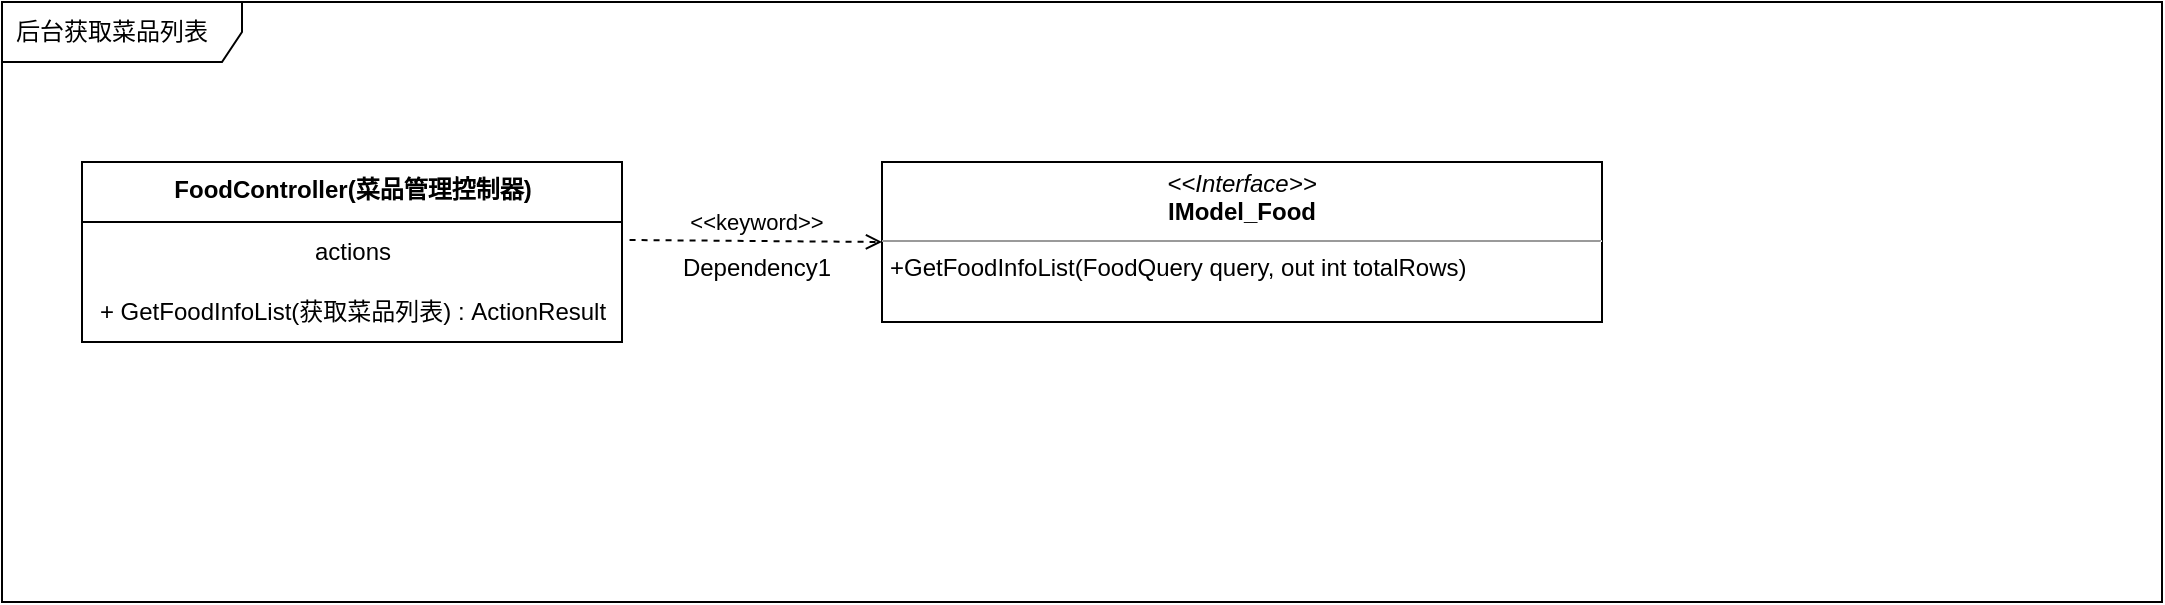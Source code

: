 <mxfile version="15.5.5" type="github">
  <diagram id="VO5rTnhWLl3xIuCZ5PXz" name="Page-1">
    <mxGraphModel dx="1422" dy="804" grid="1" gridSize="10" guides="1" tooltips="1" connect="1" arrows="1" fold="1" page="1" pageScale="1" pageWidth="827" pageHeight="1169" math="0" shadow="0">
      <root>
        <mxCell id="0" />
        <mxCell id="1" parent="0" />
        <mxCell id="r9kRNUDu27QLfvGocsTX-1" value="后台获取菜品列表" style="shape=umlFrame;whiteSpace=wrap;html=1;width=120;height=30;boundedLbl=1;verticalAlign=middle;align=left;spacingLeft=5;" vertex="1" parent="1">
          <mxGeometry x="40" y="80" width="1080" height="300" as="geometry" />
        </mxCell>
        <mxCell id="r9kRNUDu27QLfvGocsTX-2" value="FoodController(菜品管理控制器)" style="swimlane;fontStyle=1;align=center;verticalAlign=top;childLayout=stackLayout;horizontal=1;startSize=30;horizontalStack=0;resizeParent=1;resizeParentMax=0;resizeLast=0;collapsible=0;marginBottom=0;html=1;fillColor=default;" vertex="1" parent="1">
          <mxGeometry x="80" y="160" width="270" height="90" as="geometry" />
        </mxCell>
        <mxCell id="r9kRNUDu27QLfvGocsTX-3" value="actions" style="html=1;strokeColor=none;fillColor=none;align=center;verticalAlign=middle;spacingLeft=4;spacingRight=4;rotatable=0;points=[[0,0.5],[1,0.5]];resizeWidth=1;" vertex="1" parent="r9kRNUDu27QLfvGocsTX-2">
          <mxGeometry y="30" width="270" height="30" as="geometry" />
        </mxCell>
        <mxCell id="r9kRNUDu27QLfvGocsTX-4" value="+ GetFoodInfoList(获取菜品列表) :&amp;nbsp;ActionResult" style="html=1;strokeColor=none;fillColor=none;align=center;verticalAlign=middle;spacingLeft=4;spacingRight=4;rotatable=0;points=[[0,0.5],[1,0.5]];resizeWidth=1;" vertex="1" parent="r9kRNUDu27QLfvGocsTX-2">
          <mxGeometry y="60" width="270" height="30" as="geometry" />
        </mxCell>
        <mxCell id="r9kRNUDu27QLfvGocsTX-5" value="&lt;p style=&quot;margin: 0px ; margin-top: 4px ; text-align: center&quot;&gt;&lt;i&gt;&amp;lt;&amp;lt;Interface&amp;gt;&amp;gt;&lt;/i&gt;&lt;br&gt;&lt;b&gt;IModel_Food&lt;/b&gt;&lt;br&gt;&lt;/p&gt;&lt;hr size=&quot;1&quot;&gt;&lt;p style=&quot;margin: 0px ; margin-left: 4px&quot;&gt;+GetFoodInfoList(FoodQuery query, out int totalRows)&lt;br&gt;&lt;br&gt;&lt;/p&gt;" style="verticalAlign=top;align=left;overflow=fill;fontSize=12;fontFamily=Helvetica;html=1;rounded=0;shadow=0;comic=0;labelBackgroundColor=none;strokeWidth=1" vertex="1" parent="1">
          <mxGeometry x="480" y="160" width="360" height="80" as="geometry" />
        </mxCell>
        <mxCell id="r9kRNUDu27QLfvGocsTX-6" value="&amp;lt;&amp;lt;keyword&amp;gt;&amp;gt;" style="endArrow=open;html=1;rounded=0;align=center;verticalAlign=bottom;dashed=1;endFill=0;labelBackgroundColor=none;entryX=0;entryY=0.5;entryDx=0;entryDy=0;exitX=1.014;exitY=0.3;exitDx=0;exitDy=0;exitPerimeter=0;" edge="1" parent="1" source="r9kRNUDu27QLfvGocsTX-3" target="r9kRNUDu27QLfvGocsTX-5">
          <mxGeometry relative="1" as="geometry">
            <mxPoint x="300" y="200" as="sourcePoint" />
            <mxPoint x="360" y="160" as="targetPoint" />
          </mxGeometry>
        </mxCell>
        <mxCell id="r9kRNUDu27QLfvGocsTX-7" value="Dependency1" style="resizable=0;html=1;align=center;verticalAlign=top;labelBackgroundColor=none;fillColor=default;" connectable="0" vertex="1" parent="r9kRNUDu27QLfvGocsTX-6">
          <mxGeometry relative="1" as="geometry" />
        </mxCell>
      </root>
    </mxGraphModel>
  </diagram>
</mxfile>
